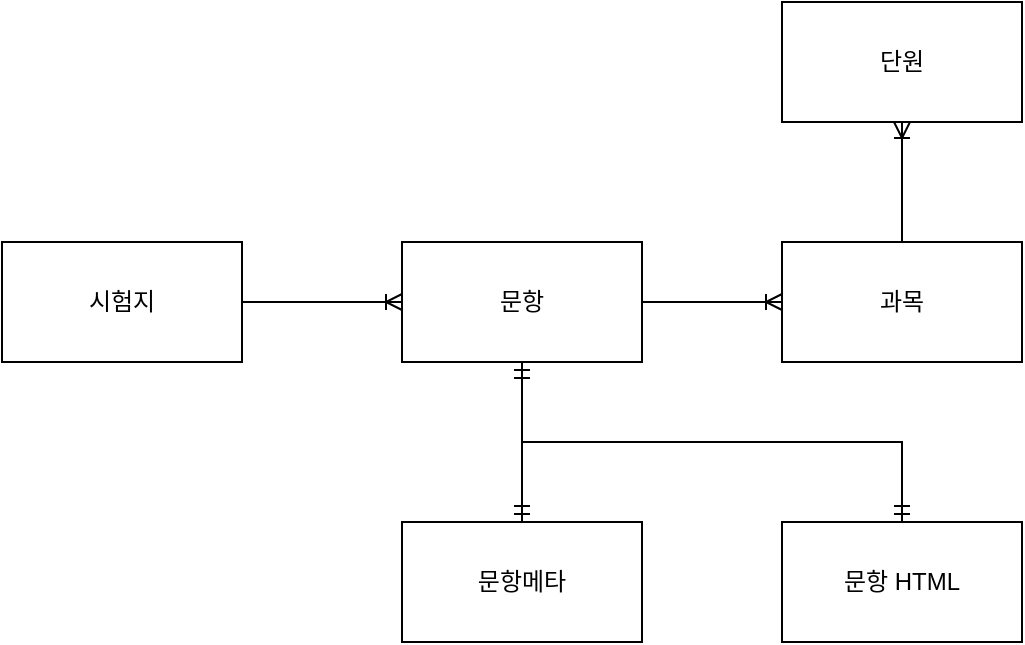 <mxfile version="21.2.1" type="github">
  <diagram name="페이지-1" id="1Tdx3d5ZIVIHdYjGnrE-">
    <mxGraphModel dx="1434" dy="796" grid="1" gridSize="10" guides="1" tooltips="1" connect="1" arrows="1" fold="1" page="1" pageScale="1" pageWidth="1169" pageHeight="827" math="0" shadow="0">
      <root>
        <mxCell id="0" />
        <mxCell id="1" parent="0" />
        <mxCell id="AfpR5fnFPfOwf9-LFBn0-2" value="과목" style="rounded=0;whiteSpace=wrap;html=1;" vertex="1" parent="1">
          <mxGeometry x="430" y="158" width="120" height="60" as="geometry" />
        </mxCell>
        <mxCell id="AfpR5fnFPfOwf9-LFBn0-3" value="단원" style="rounded=0;whiteSpace=wrap;html=1;" vertex="1" parent="1">
          <mxGeometry x="430" y="38" width="120" height="60" as="geometry" />
        </mxCell>
        <mxCell id="AfpR5fnFPfOwf9-LFBn0-4" value="문항" style="rounded=0;whiteSpace=wrap;html=1;" vertex="1" parent="1">
          <mxGeometry x="240" y="158" width="120" height="60" as="geometry" />
        </mxCell>
        <mxCell id="AfpR5fnFPfOwf9-LFBn0-5" value="문항메타" style="rounded=0;whiteSpace=wrap;html=1;" vertex="1" parent="1">
          <mxGeometry x="240" y="298" width="120" height="60" as="geometry" />
        </mxCell>
        <mxCell id="AfpR5fnFPfOwf9-LFBn0-6" value="문항 HTML" style="rounded=0;whiteSpace=wrap;html=1;" vertex="1" parent="1">
          <mxGeometry x="430" y="298" width="120" height="60" as="geometry" />
        </mxCell>
        <mxCell id="AfpR5fnFPfOwf9-LFBn0-7" value="시험지" style="rounded=0;whiteSpace=wrap;html=1;" vertex="1" parent="1">
          <mxGeometry x="40" y="158" width="120" height="60" as="geometry" />
        </mxCell>
        <mxCell id="AfpR5fnFPfOwf9-LFBn0-8" value="" style="edgeStyle=entityRelationEdgeStyle;fontSize=12;html=1;endArrow=ERoneToMany;rounded=0;exitX=1;exitY=0.5;exitDx=0;exitDy=0;entryX=0;entryY=0.5;entryDx=0;entryDy=0;" edge="1" parent="1" source="AfpR5fnFPfOwf9-LFBn0-7" target="AfpR5fnFPfOwf9-LFBn0-4">
          <mxGeometry width="100" height="100" relative="1" as="geometry">
            <mxPoint x="150" y="298" as="sourcePoint" />
            <mxPoint x="250" y="198" as="targetPoint" />
          </mxGeometry>
        </mxCell>
        <mxCell id="AfpR5fnFPfOwf9-LFBn0-9" value="" style="edgeStyle=entityRelationEdgeStyle;fontSize=12;html=1;endArrow=ERoneToMany;rounded=0;exitX=1;exitY=0.5;exitDx=0;exitDy=0;entryX=0;entryY=0.5;entryDx=0;entryDy=0;" edge="1" parent="1" source="AfpR5fnFPfOwf9-LFBn0-4" target="AfpR5fnFPfOwf9-LFBn0-2">
          <mxGeometry width="100" height="100" relative="1" as="geometry">
            <mxPoint x="220" y="288" as="sourcePoint" />
            <mxPoint x="320" y="188" as="targetPoint" />
          </mxGeometry>
        </mxCell>
        <mxCell id="AfpR5fnFPfOwf9-LFBn0-10" value="" style="edgeStyle=elbowEdgeStyle;fontSize=12;html=1;endArrow=ERoneToMany;rounded=0;exitX=0.5;exitY=0;exitDx=0;exitDy=0;entryX=0.5;entryY=1;entryDx=0;entryDy=0;" edge="1" parent="1" source="AfpR5fnFPfOwf9-LFBn0-2" target="AfpR5fnFPfOwf9-LFBn0-3">
          <mxGeometry width="100" height="100" relative="1" as="geometry">
            <mxPoint x="400" y="228" as="sourcePoint" />
            <mxPoint x="500" y="128" as="targetPoint" />
          </mxGeometry>
        </mxCell>
        <mxCell id="AfpR5fnFPfOwf9-LFBn0-11" value="" style="edgeStyle=elbowEdgeStyle;fontSize=12;html=1;endArrow=ERmandOne;startArrow=ERmandOne;rounded=0;entryX=0.5;entryY=1;entryDx=0;entryDy=0;exitX=0.5;exitY=0;exitDx=0;exitDy=0;" edge="1" parent="1" source="AfpR5fnFPfOwf9-LFBn0-5" target="AfpR5fnFPfOwf9-LFBn0-4">
          <mxGeometry width="100" height="100" relative="1" as="geometry">
            <mxPoint x="400" y="228" as="sourcePoint" />
            <mxPoint x="500" y="128" as="targetPoint" />
          </mxGeometry>
        </mxCell>
        <mxCell id="AfpR5fnFPfOwf9-LFBn0-12" value="" style="edgeStyle=elbowEdgeStyle;fontSize=12;html=1;endArrow=ERmandOne;startArrow=ERmandOne;rounded=0;entryX=0.5;entryY=1;entryDx=0;entryDy=0;exitX=0.5;exitY=0;exitDx=0;exitDy=0;elbow=vertical;" edge="1" parent="1" source="AfpR5fnFPfOwf9-LFBn0-6" target="AfpR5fnFPfOwf9-LFBn0-4">
          <mxGeometry width="100" height="100" relative="1" as="geometry">
            <mxPoint x="400" y="228" as="sourcePoint" />
            <mxPoint x="500" y="128" as="targetPoint" />
          </mxGeometry>
        </mxCell>
      </root>
    </mxGraphModel>
  </diagram>
</mxfile>
